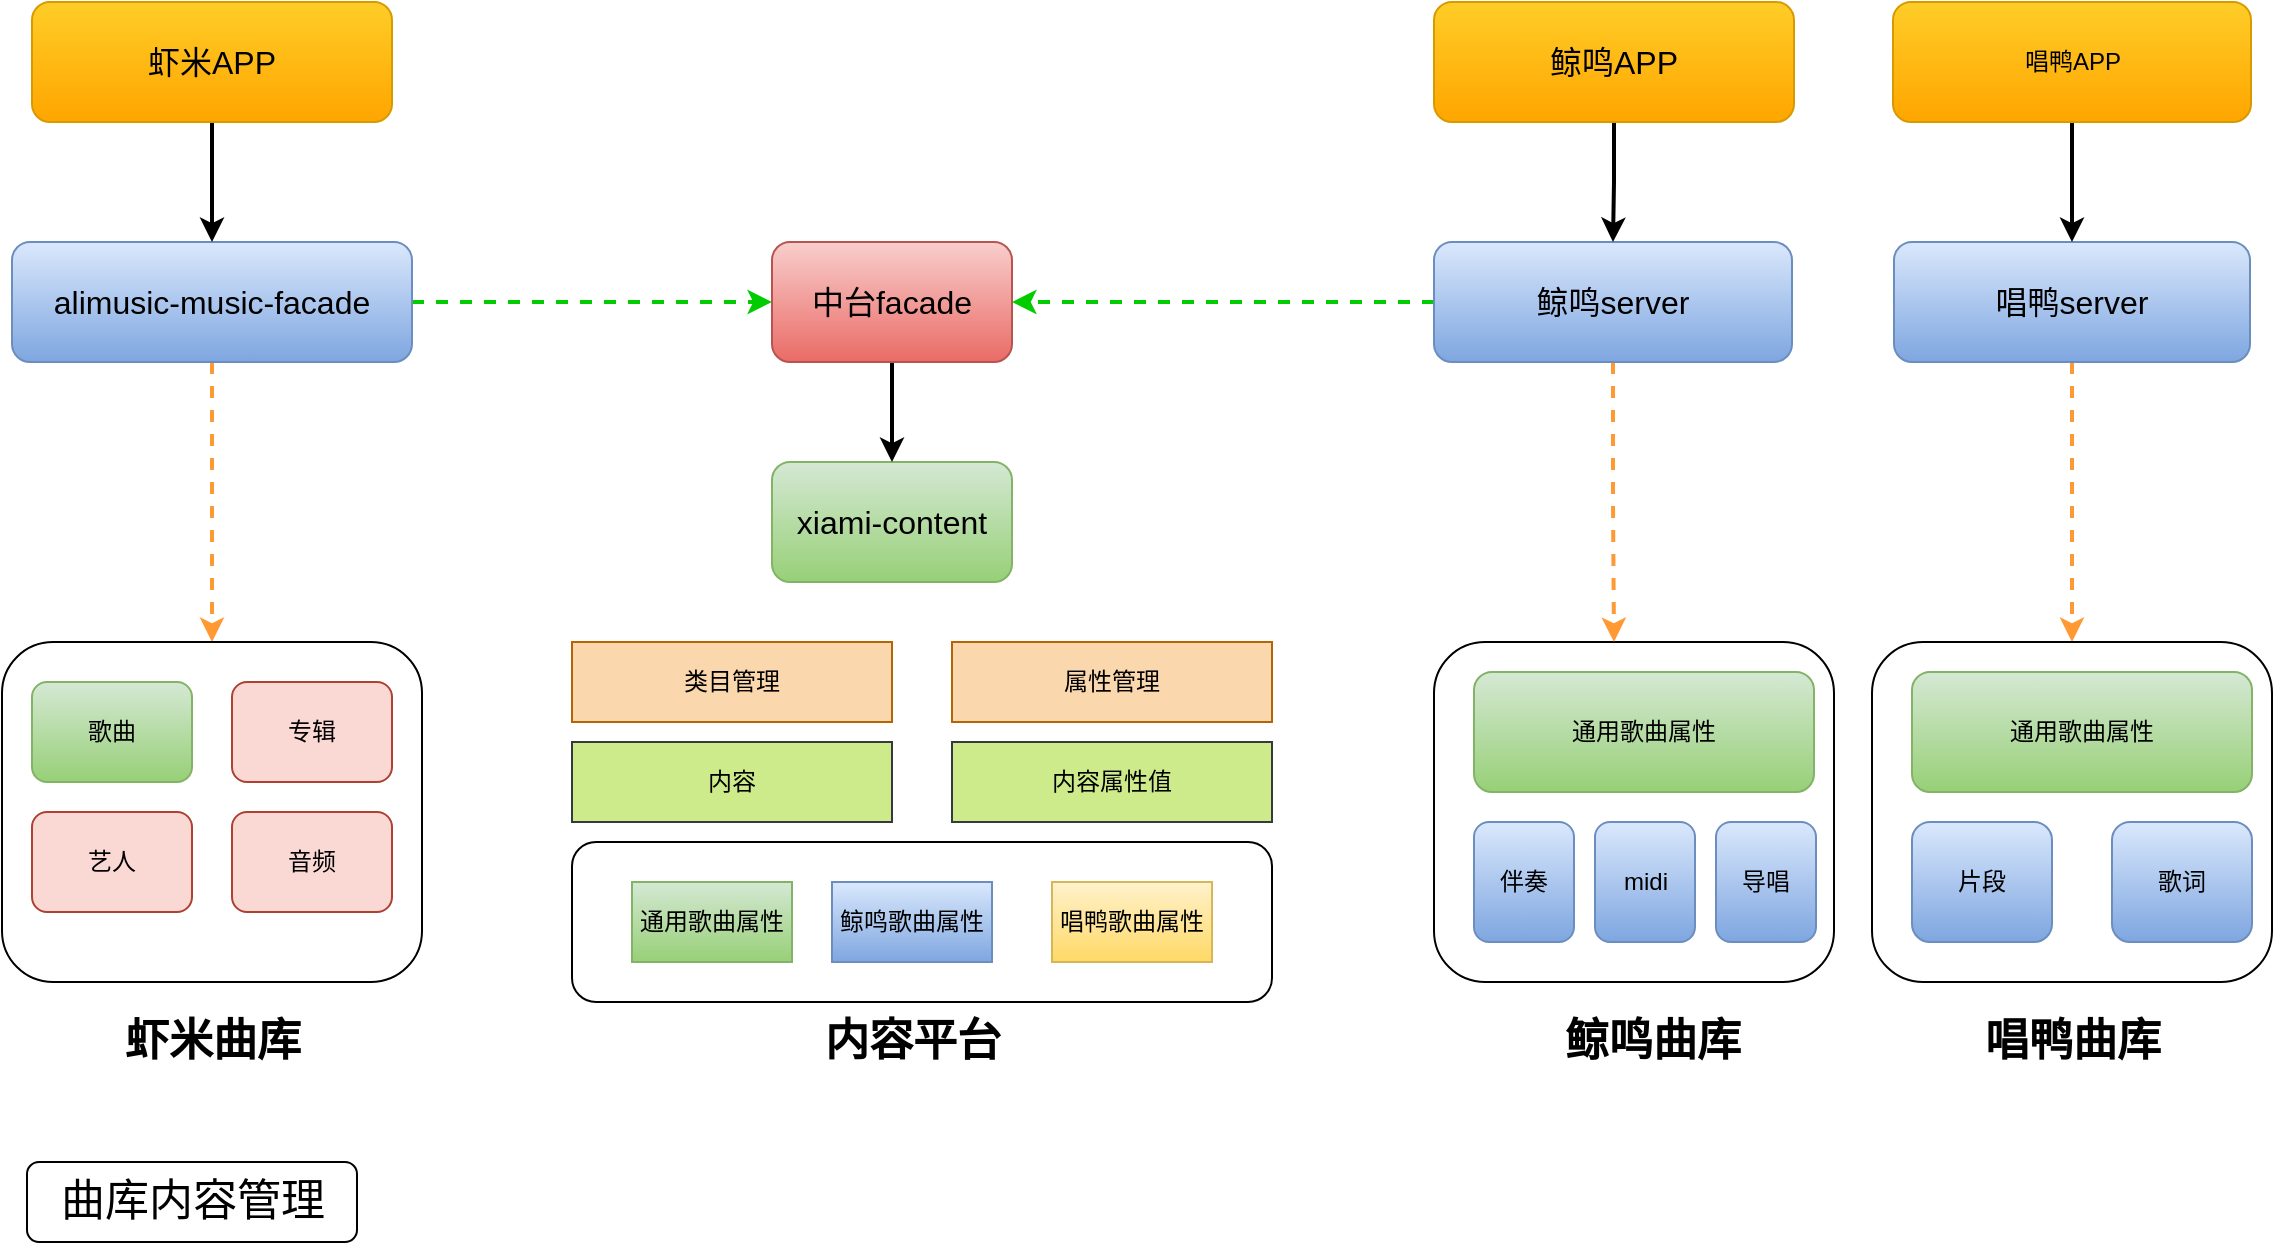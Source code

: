 <mxfile version="10.7.6" type="github"><diagram id="cN5vWduOjFMlMKXhjfYy" name="Page-1"><mxGraphModel dx="1734" dy="512" grid="1" gridSize="10" guides="1" tooltips="1" connect="1" arrows="1" fold="1" page="1" pageScale="1" pageWidth="826" pageHeight="1169" math="0" shadow="0"><root><mxCell id="0"/><mxCell id="1" parent="0"/><mxCell id="y4XSAXkCVyxFppdFqacV-55" style="edgeStyle=orthogonalEdgeStyle;rounded=0;orthogonalLoop=1;jettySize=auto;html=1;exitX=0.5;exitY=1;exitDx=0;exitDy=0;strokeColor=#FF9933;strokeWidth=2;dashed=1;" edge="1" parent="1" source="y4XSAXkCVyxFppdFqacV-5" target="y4XSAXkCVyxFppdFqacV-2"><mxGeometry relative="1" as="geometry"/></mxCell><mxCell id="y4XSAXkCVyxFppdFqacV-68" style="edgeStyle=orthogonalEdgeStyle;rounded=0;orthogonalLoop=1;jettySize=auto;html=1;exitX=1;exitY=0.5;exitDx=0;exitDy=0;entryX=0;entryY=0.5;entryDx=0;entryDy=0;dashed=1;strokeColor=#00CC00;strokeWidth=2;fontSize=22;fontColor=#00CC00;" edge="1" parent="1" source="y4XSAXkCVyxFppdFqacV-5" target="y4XSAXkCVyxFppdFqacV-41"><mxGeometry relative="1" as="geometry"/></mxCell><mxCell id="y4XSAXkCVyxFppdFqacV-5" value="alimusic-music-facade" style="rounded=1;whiteSpace=wrap;html=1;fillColor=#dae8fc;strokeColor=#6c8ebf;gradientColor=#7ea6e0;fontSize=16;" vertex="1" parent="1"><mxGeometry x="-40" y="120" width="200" height="60" as="geometry"/></mxCell><mxCell id="y4XSAXkCVyxFppdFqacV-6" value="xiami-content" style="rounded=1;whiteSpace=wrap;html=1;gradientColor=#97d077;fillColor=#d5e8d4;strokeColor=#82b366;fontSize=16;" vertex="1" parent="1"><mxGeometry x="340" y="230" width="120" height="60" as="geometry"/></mxCell><mxCell id="y4XSAXkCVyxFppdFqacV-31" value="" style="group" vertex="1" connectable="0" parent="1"><mxGeometry x="-45" y="320" width="210" height="170" as="geometry"/></mxCell><mxCell id="y4XSAXkCVyxFppdFqacV-2" value="" style="rounded=1;whiteSpace=wrap;html=1;" vertex="1" parent="y4XSAXkCVyxFppdFqacV-31"><mxGeometry width="210" height="170" as="geometry"/></mxCell><mxCell id="y4XSAXkCVyxFppdFqacV-18" value="歌曲" style="rounded=1;whiteSpace=wrap;html=1;gradientColor=#97d077;fillColor=#d5e8d4;strokeColor=#82b366;" vertex="1" parent="y4XSAXkCVyxFppdFqacV-31"><mxGeometry x="15" y="20" width="80" height="50" as="geometry"/></mxCell><mxCell id="y4XSAXkCVyxFppdFqacV-19" value="专辑" style="rounded=1;whiteSpace=wrap;html=1;fillColor=#fad9d5;strokeColor=#ae4132;" vertex="1" parent="y4XSAXkCVyxFppdFqacV-31"><mxGeometry x="115" y="20" width="80" height="50" as="geometry"/></mxCell><mxCell id="y4XSAXkCVyxFppdFqacV-20" value="艺人" style="rounded=1;whiteSpace=wrap;html=1;fillColor=#fad9d5;strokeColor=#ae4132;" vertex="1" parent="y4XSAXkCVyxFppdFqacV-31"><mxGeometry x="15" y="85" width="80" height="50" as="geometry"/></mxCell><mxCell id="y4XSAXkCVyxFppdFqacV-21" value="音频" style="rounded=1;whiteSpace=wrap;html=1;fillColor=#fad9d5;strokeColor=#ae4132;" vertex="1" parent="y4XSAXkCVyxFppdFqacV-31"><mxGeometry x="115" y="85" width="80" height="50" as="geometry"/></mxCell><mxCell id="y4XSAXkCVyxFppdFqacV-34" value="" style="group" vertex="1" connectable="0" parent="1"><mxGeometry x="671" y="320" width="200" height="170" as="geometry"/></mxCell><mxCell id="y4XSAXkCVyxFppdFqacV-3" value="" style="rounded=1;whiteSpace=wrap;html=1;" vertex="1" parent="y4XSAXkCVyxFppdFqacV-34"><mxGeometry width="200" height="170" as="geometry"/></mxCell><mxCell id="y4XSAXkCVyxFppdFqacV-22" value="通用歌曲属性" style="rounded=1;whiteSpace=wrap;html=1;gradientColor=#97d077;fillColor=#d5e8d4;strokeColor=#82b366;" vertex="1" parent="y4XSAXkCVyxFppdFqacV-34"><mxGeometry x="20" y="15" width="170" height="60" as="geometry"/></mxCell><mxCell id="y4XSAXkCVyxFppdFqacV-23" value="伴奏" style="rounded=1;whiteSpace=wrap;html=1;gradientColor=#7ea6e0;fillColor=#dae8fc;strokeColor=#6c8ebf;" vertex="1" parent="y4XSAXkCVyxFppdFqacV-34"><mxGeometry x="20" y="90" width="50" height="60" as="geometry"/></mxCell><mxCell id="y4XSAXkCVyxFppdFqacV-25" value="midi" style="rounded=1;whiteSpace=wrap;html=1;gradientColor=#7ea6e0;fillColor=#dae8fc;strokeColor=#6c8ebf;" vertex="1" parent="y4XSAXkCVyxFppdFqacV-34"><mxGeometry x="80.5" y="90" width="50" height="60" as="geometry"/></mxCell><mxCell id="y4XSAXkCVyxFppdFqacV-26" value="导唱" style="rounded=1;whiteSpace=wrap;html=1;gradientColor=#7ea6e0;fillColor=#dae8fc;strokeColor=#6c8ebf;" vertex="1" parent="y4XSAXkCVyxFppdFqacV-34"><mxGeometry x="141" y="90" width="50" height="60" as="geometry"/></mxCell><mxCell id="y4XSAXkCVyxFppdFqacV-38" value="鲸鸣曲库" style="text;html=1;strokeColor=none;fillColor=none;align=center;verticalAlign=middle;whiteSpace=wrap;rounded=0;fontSize=22;fontStyle=1" vertex="1" parent="1"><mxGeometry x="731" y="510" width="99" height="20" as="geometry"/></mxCell><mxCell id="y4XSAXkCVyxFppdFqacV-63" style="edgeStyle=orthogonalEdgeStyle;rounded=0;orthogonalLoop=1;jettySize=auto;html=1;exitX=0.5;exitY=1;exitDx=0;exitDy=0;entryX=0.45;entryY=0;entryDx=0;entryDy=0;entryPerimeter=0;fontSize=22;dashed=1;strokeWidth=2;strokeColor=#FF9933;" edge="1" parent="1" source="y4XSAXkCVyxFppdFqacV-40" target="y4XSAXkCVyxFppdFqacV-3"><mxGeometry relative="1" as="geometry"/></mxCell><mxCell id="y4XSAXkCVyxFppdFqacV-67" style="edgeStyle=orthogonalEdgeStyle;rounded=0;orthogonalLoop=1;jettySize=auto;html=1;exitX=0;exitY=0.5;exitDx=0;exitDy=0;dashed=1;strokeColor=#00CC00;strokeWidth=2;fontSize=22;fontColor=#00CC00;" edge="1" parent="1" source="y4XSAXkCVyxFppdFqacV-40" target="y4XSAXkCVyxFppdFqacV-41"><mxGeometry relative="1" as="geometry"/></mxCell><mxCell id="y4XSAXkCVyxFppdFqacV-40" value="鲸鸣server" style="rounded=1;whiteSpace=wrap;html=1;fillColor=#dae8fc;strokeColor=#6c8ebf;gradientColor=#7ea6e0;fontSize=16;" vertex="1" parent="1"><mxGeometry x="671" y="120" width="179" height="60" as="geometry"/></mxCell><mxCell id="y4XSAXkCVyxFppdFqacV-53" style="edgeStyle=orthogonalEdgeStyle;rounded=0;orthogonalLoop=1;jettySize=auto;html=1;exitX=0.5;exitY=1;exitDx=0;exitDy=0;strokeWidth=2;" edge="1" parent="1" source="y4XSAXkCVyxFppdFqacV-41" target="y4XSAXkCVyxFppdFqacV-6"><mxGeometry relative="1" as="geometry"/></mxCell><mxCell id="y4XSAXkCVyxFppdFqacV-41" value="中台facade" style="rounded=1;whiteSpace=wrap;html=1;fillColor=#f8cecc;strokeColor=#b85450;gradientColor=#ea6b66;fontSize=16;" vertex="1" parent="1"><mxGeometry x="340" y="120" width="120" height="60" as="geometry"/></mxCell><mxCell id="y4XSAXkCVyxFppdFqacV-57" style="edgeStyle=orthogonalEdgeStyle;rounded=0;orthogonalLoop=1;jettySize=auto;html=1;exitX=0.5;exitY=1;exitDx=0;exitDy=0;strokeWidth=2;" edge="1" parent="1" source="y4XSAXkCVyxFppdFqacV-42" target="y4XSAXkCVyxFppdFqacV-40"><mxGeometry relative="1" as="geometry"/></mxCell><mxCell id="y4XSAXkCVyxFppdFqacV-42" value="鲸鸣APP" style="rounded=1;whiteSpace=wrap;html=1;fillColor=#ffcd28;strokeColor=#d79b00;gradientColor=#ffa500;fontSize=16;" vertex="1" parent="1"><mxGeometry x="671" width="180" height="60" as="geometry"/></mxCell><mxCell id="y4XSAXkCVyxFppdFqacV-64" style="edgeStyle=orthogonalEdgeStyle;rounded=0;orthogonalLoop=1;jettySize=auto;html=1;exitX=0.5;exitY=1;exitDx=0;exitDy=0;entryX=0.5;entryY=0;entryDx=0;entryDy=0;fontSize=22;strokeWidth=2;strokeColor=#FF9933;dashed=1;" edge="1" parent="1" source="y4XSAXkCVyxFppdFqacV-43" target="y4XSAXkCVyxFppdFqacV-46"><mxGeometry relative="1" as="geometry"/></mxCell><mxCell id="y4XSAXkCVyxFppdFqacV-43" value="唱鸭server" style="rounded=1;whiteSpace=wrap;html=1;fillColor=#dae8fc;strokeColor=#6c8ebf;gradientColor=#7ea6e0;fontSize=16;" vertex="1" parent="1"><mxGeometry x="901" y="120" width="178" height="60" as="geometry"/></mxCell><mxCell id="y4XSAXkCVyxFppdFqacV-58" style="edgeStyle=orthogonalEdgeStyle;rounded=0;orthogonalLoop=1;jettySize=auto;html=1;exitX=0.5;exitY=1;exitDx=0;exitDy=0;strokeWidth=2;" edge="1" parent="1" source="y4XSAXkCVyxFppdFqacV-44" target="y4XSAXkCVyxFppdFqacV-43"><mxGeometry relative="1" as="geometry"/></mxCell><mxCell id="y4XSAXkCVyxFppdFqacV-44" value="唱鸭APP" style="rounded=1;whiteSpace=wrap;html=1;fillColor=#ffcd28;strokeColor=#d79b00;gradientColor=#ffa500;" vertex="1" parent="1"><mxGeometry x="900.5" width="179" height="60" as="geometry"/></mxCell><mxCell id="y4XSAXkCVyxFppdFqacV-45" value="" style="group" vertex="1" connectable="0" parent="1"><mxGeometry x="890" y="320" width="200" height="170" as="geometry"/></mxCell><mxCell id="y4XSAXkCVyxFppdFqacV-46" value="" style="rounded=1;whiteSpace=wrap;html=1;" vertex="1" parent="y4XSAXkCVyxFppdFqacV-45"><mxGeometry width="200" height="170" as="geometry"/></mxCell><mxCell id="y4XSAXkCVyxFppdFqacV-47" value="通用歌曲属性" style="rounded=1;whiteSpace=wrap;html=1;gradientColor=#97d077;fillColor=#d5e8d4;strokeColor=#82b366;" vertex="1" parent="y4XSAXkCVyxFppdFqacV-45"><mxGeometry x="20" y="15" width="170" height="60" as="geometry"/></mxCell><mxCell id="y4XSAXkCVyxFppdFqacV-48" value="片段" style="rounded=1;whiteSpace=wrap;html=1;gradientColor=#7ea6e0;fillColor=#dae8fc;strokeColor=#6c8ebf;" vertex="1" parent="y4XSAXkCVyxFppdFqacV-45"><mxGeometry x="20" y="90" width="70" height="60" as="geometry"/></mxCell><mxCell id="y4XSAXkCVyxFppdFqacV-49" value="歌词" style="rounded=1;whiteSpace=wrap;html=1;gradientColor=#7ea6e0;fillColor=#dae8fc;strokeColor=#6c8ebf;" vertex="1" parent="y4XSAXkCVyxFppdFqacV-45"><mxGeometry x="120" y="90" width="70" height="60" as="geometry"/></mxCell><mxCell id="y4XSAXkCVyxFppdFqacV-56" style="edgeStyle=orthogonalEdgeStyle;rounded=0;orthogonalLoop=1;jettySize=auto;html=1;exitX=0.5;exitY=1;exitDx=0;exitDy=0;entryX=0.5;entryY=0;entryDx=0;entryDy=0;strokeWidth=2;" edge="1" parent="1" source="y4XSAXkCVyxFppdFqacV-54" target="y4XSAXkCVyxFppdFqacV-5"><mxGeometry relative="1" as="geometry"/></mxCell><mxCell id="y4XSAXkCVyxFppdFqacV-54" value="虾米APP" style="rounded=1;whiteSpace=wrap;html=1;gradientColor=#ffa500;fillColor=#ffcd28;strokeColor=#d79b00;fontSize=16;" vertex="1" parent="1"><mxGeometry x="-30" width="180" height="60" as="geometry"/></mxCell><mxCell id="y4XSAXkCVyxFppdFqacV-59" value="唱鸭曲库" style="text;html=1;strokeColor=none;fillColor=none;align=center;verticalAlign=middle;whiteSpace=wrap;rounded=0;fontSize=22;fontStyle=1" vertex="1" parent="1"><mxGeometry x="940.5" y="510" width="99" height="20" as="geometry"/></mxCell><mxCell id="y4XSAXkCVyxFppdFqacV-60" value="内容平台" style="text;html=1;strokeColor=none;fillColor=none;align=center;verticalAlign=middle;whiteSpace=wrap;rounded=0;fontSize=22;fontStyle=1" vertex="1" parent="1"><mxGeometry x="361" y="510" width="99" height="20" as="geometry"/></mxCell><mxCell id="y4XSAXkCVyxFppdFqacV-61" value="虾米曲库" style="text;html=1;strokeColor=none;fillColor=none;align=center;verticalAlign=middle;whiteSpace=wrap;rounded=0;fontSize=22;fontStyle=1" vertex="1" parent="1"><mxGeometry x="11" y="510" width="99" height="20" as="geometry"/></mxCell><mxCell id="y4XSAXkCVyxFppdFqacV-62" value="" style="group" vertex="1" connectable="0" parent="1"><mxGeometry x="240" y="320" width="350" height="180" as="geometry"/></mxCell><mxCell id="y4XSAXkCVyxFppdFqacV-7" value="类目管理" style="rounded=0;whiteSpace=wrap;html=1;fillColor=#fad7ac;strokeColor=#b46504;" vertex="1" parent="y4XSAXkCVyxFppdFqacV-62"><mxGeometry width="160" height="40" as="geometry"/></mxCell><mxCell id="y4XSAXkCVyxFppdFqacV-8" value="内容属性值" style="rounded=0;whiteSpace=wrap;html=1;fillColor=#cdeb8b;strokeColor=#36393d;" vertex="1" parent="y4XSAXkCVyxFppdFqacV-62"><mxGeometry x="190" y="50" width="160" height="40" as="geometry"/></mxCell><mxCell id="y4XSAXkCVyxFppdFqacV-9" value="内容" style="rounded=0;whiteSpace=wrap;html=1;fillColor=#cdeb8b;strokeColor=#36393d;" vertex="1" parent="y4XSAXkCVyxFppdFqacV-62"><mxGeometry y="50" width="160" height="40" as="geometry"/></mxCell><mxCell id="y4XSAXkCVyxFppdFqacV-30" value="" style="group;fillColor=none;" vertex="1" connectable="0" parent="y4XSAXkCVyxFppdFqacV-62"><mxGeometry y="100" width="350" height="80" as="geometry"/></mxCell><mxCell id="y4XSAXkCVyxFppdFqacV-1" value="" style="rounded=1;whiteSpace=wrap;html=1;" vertex="1" parent="y4XSAXkCVyxFppdFqacV-30"><mxGeometry width="350" height="80" as="geometry"/></mxCell><mxCell id="y4XSAXkCVyxFppdFqacV-10" value="通用歌曲属性" style="rounded=0;whiteSpace=wrap;html=1;fillColor=#d5e8d4;strokeColor=#82b366;gradientColor=#97d077;" vertex="1" parent="y4XSAXkCVyxFppdFqacV-30"><mxGeometry x="30" y="20" width="80" height="40" as="geometry"/></mxCell><mxCell id="y4XSAXkCVyxFppdFqacV-11" value="鲸鸣歌曲属性" style="rounded=0;whiteSpace=wrap;html=1;gradientColor=#7ea6e0;fillColor=#dae8fc;strokeColor=#6c8ebf;" vertex="1" parent="y4XSAXkCVyxFppdFqacV-30"><mxGeometry x="130" y="20" width="80" height="40" as="geometry"/></mxCell><mxCell id="y4XSAXkCVyxFppdFqacV-15" value="唱鸭歌曲属性" style="rounded=0;whiteSpace=wrap;html=1;gradientColor=#ffd966;fillColor=#fff2cc;strokeColor=#d6b656;" vertex="1" parent="y4XSAXkCVyxFppdFqacV-30"><mxGeometry x="240" y="20" width="80" height="40" as="geometry"/></mxCell><mxCell id="y4XSAXkCVyxFppdFqacV-32" value="属性管理" style="rounded=0;whiteSpace=wrap;html=1;fillColor=#fad7ac;strokeColor=#b46504;" vertex="1" parent="y4XSAXkCVyxFppdFqacV-62"><mxGeometry x="190" width="160" height="40" as="geometry"/></mxCell><mxCell id="y4XSAXkCVyxFppdFqacV-66" value="曲库内容管理" style="rounded=1;whiteSpace=wrap;html=1;fontSize=22;" vertex="1" parent="1"><mxGeometry x="-32.5" y="580" width="165" height="40" as="geometry"/></mxCell></root></mxGraphModel></diagram></mxfile>